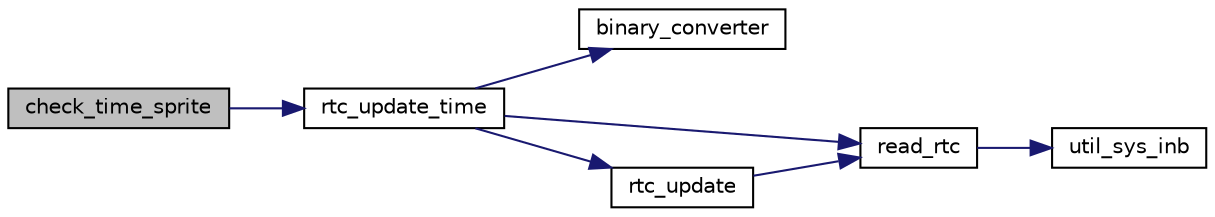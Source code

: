 digraph "check_time_sprite"
{
 // LATEX_PDF_SIZE
  edge [fontname="Helvetica",fontsize="10",labelfontname="Helvetica",labelfontsize="10"];
  node [fontname="Helvetica",fontsize="10",shape=record];
  rankdir="LR";
  Node1 [label="check_time_sprite",height=0.2,width=0.4,color="black", fillcolor="grey75", style="filled", fontcolor="black",tooltip="Determines the appropriate sky sprite based on the current time."];
  Node1 -> Node2 [color="midnightblue",fontsize="10",style="solid"];
  Node2 [label="rtc_update_time",height=0.2,width=0.4,color="black", fillcolor="white", style="filled",URL="$rtc_8c.html#ae22bdeb51eb630e1d579dfc1cd1b2f11",tooltip=" "];
  Node2 -> Node3 [color="midnightblue",fontsize="10",style="solid"];
  Node3 [label="binary_converter",height=0.2,width=0.4,color="black", fillcolor="white", style="filled",URL="$rtc_8c.html#a184a584d741fc51b9c5a92742824f9ca",tooltip=" "];
  Node2 -> Node4 [color="midnightblue",fontsize="10",style="solid"];
  Node4 [label="read_rtc",height=0.2,width=0.4,color="black", fillcolor="white", style="filled",URL="$rtc_8c.html#adc6aaf1aaa4914cefba0701c09eb7311",tooltip=" "];
  Node4 -> Node5 [color="midnightblue",fontsize="10",style="solid"];
  Node5 [label="util_sys_inb",height=0.2,width=0.4,color="black", fillcolor="white", style="filled",URL="$utils_8c.html#a79a031a8611f5b2d6afa4158e92b0fb4",tooltip=" "];
  Node2 -> Node6 [color="midnightblue",fontsize="10",style="solid"];
  Node6 [label="rtc_update",height=0.2,width=0.4,color="black", fillcolor="white", style="filled",URL="$rtc_8c.html#a05f8a643eaa3f15f433fcf21639090a0",tooltip=" "];
  Node6 -> Node4 [color="midnightblue",fontsize="10",style="solid"];
}
